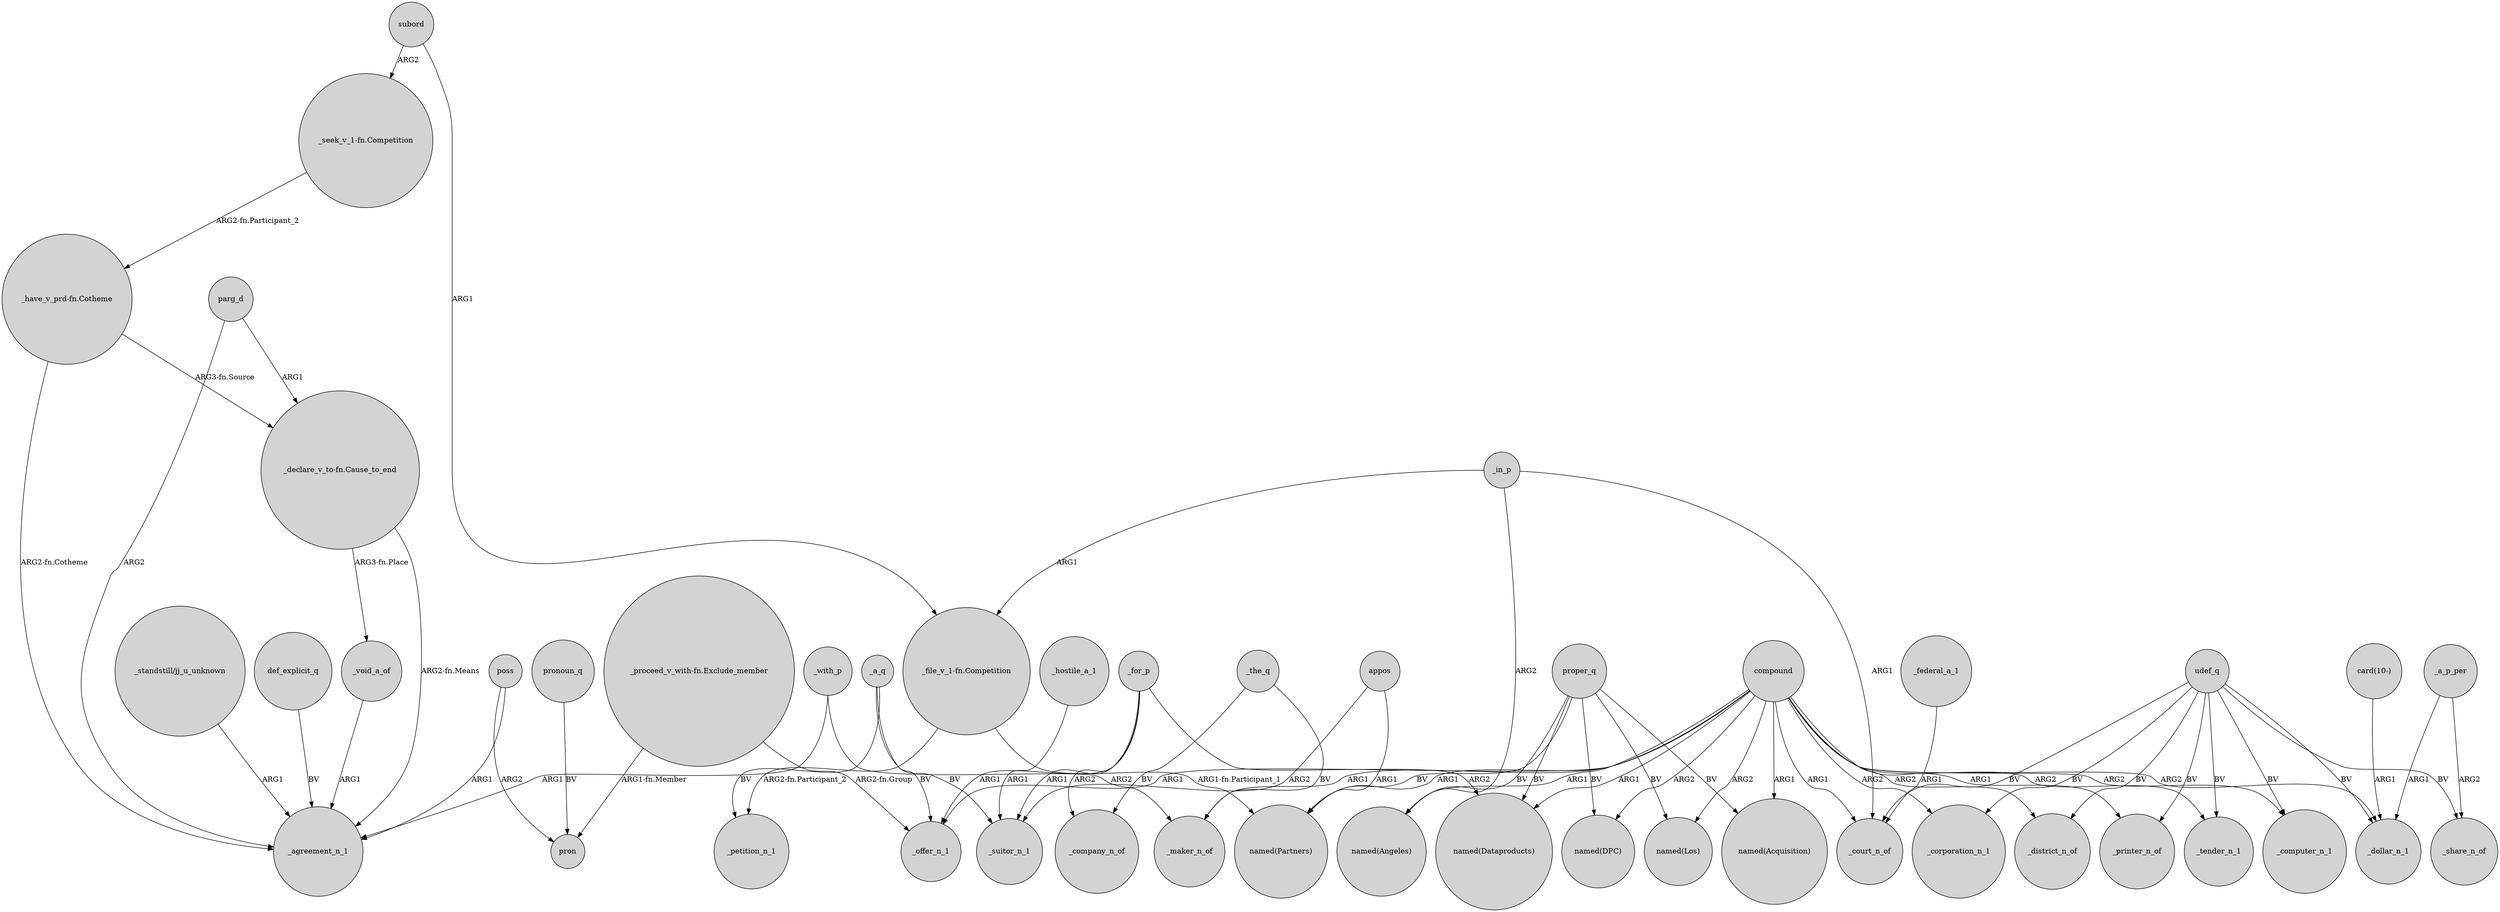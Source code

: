 digraph {
	node [shape=circle style=filled]
	subord -> "_seek_v_1-fn.Competition" [label=ARG2]
	_in_p -> _court_n_of [label=ARG1]
	_a_q -> _petition_n_1 [label=BV]
	_for_p -> _offer_n_1 [label=ARG1]
	def_explicit_q -> _agreement_n_1 [label=BV]
	parg_d -> _agreement_n_1 [label=ARG2]
	"card(10-)" -> _dollar_n_1 [label=ARG1]
	poss -> _agreement_n_1 [label=ARG1]
	_in_p -> "named(Angeles)" [label=ARG2]
	"_have_v_prd-fn.Cotheme" -> _agreement_n_1 [label="ARG2-fn.Cotheme"]
	"_proceed_v_with-fn.Exclude_member" -> pron [label="ARG1-fn.Member"]
	subord -> "_file_v_1-fn.Competition" [label=ARG1]
	compound -> _computer_n_1 [label=ARG2]
	_for_p -> "named(Dataproducts)" [label=ARG2]
	"_declare_v_to-fn.Cause_to_end" -> _agreement_n_1 [label="ARG2-fn.Means"]
	parg_d -> "_declare_v_to-fn.Cause_to_end" [label=ARG1]
	compound -> _dollar_n_1 [label=ARG2]
	proper_q -> "named(Partners)" [label=BV]
	compound -> "named(Dataproducts)" [label=ARG1]
	_hostile_a_1 -> _suitor_n_1 [label=ARG1]
	compound -> "named(Los)" [label=ARG2]
	appos -> "named(Partners)" [label=ARG1]
	compound -> "named(DPC)" [label=ARG2]
	"_file_v_1-fn.Competition" -> "named(Partners)" [label="ARG1-fn.Participant_1"]
	compound -> _offer_n_1 [label=ARG1]
	compound -> _district_n_of [label=ARG2]
	pronoun_q -> pron [label=BV]
	poss -> pron [label=ARG2]
	proper_q -> "named(DPC)" [label=BV]
	udef_q -> _tender_n_1 [label=BV]
	"_seek_v_1-fn.Competition" -> "_have_v_prd-fn.Cotheme" [label="ARG2-fn.Participant_2"]
	_a_p_per -> _share_n_of [label=ARG2]
	compound -> _tender_n_1 [label=ARG2]
	compound -> _court_n_of [label=ARG1]
	udef_q -> _share_n_of [label=BV]
	"_proceed_v_with-fn.Exclude_member" -> _offer_n_1 [label="ARG2-fn.Group"]
	udef_q -> _computer_n_1 [label=BV]
	compound -> "named(Angeles)" [label=ARG1]
	_in_p -> "_file_v_1-fn.Competition" [label=ARG1]
	compound -> "named(Acquisition)" [label=ARG1]
	udef_q -> _dollar_n_1 [label=BV]
	appos -> _suitor_n_1 [label=ARG2]
	"_have_v_prd-fn.Cotheme" -> "_declare_v_to-fn.Cause_to_end" [label="ARG3-fn.Source"]
	proper_q -> "named(Los)" [label=BV]
	_void_a_of -> _agreement_n_1 [label=ARG1]
	_a_p_per -> _dollar_n_1 [label=ARG1]
	_for_p -> _company_n_of [label=ARG2]
	udef_q -> _court_n_of [label=BV]
	proper_q -> "named(Angeles)" [label=BV]
	_with_p -> _maker_n_of [label=ARG2]
	compound -> _corporation_n_1 [label=ARG2]
	compound -> _maker_n_of [label=ARG1]
	proper_q -> "named(Acquisition)" [label=BV]
	udef_q -> _corporation_n_1 [label=BV]
	udef_q -> _printer_n_of [label=BV]
	"_file_v_1-fn.Competition" -> _petition_n_1 [label="ARG2-fn.Participant_2"]
	_a_q -> _offer_n_1 [label=BV]
	_the_q -> _maker_n_of [label=BV]
	_for_p -> _suitor_n_1 [label=ARG1]
	udef_q -> _district_n_of [label=BV]
	proper_q -> "named(Dataproducts)" [label=BV]
	_the_q -> _company_n_of [label=BV]
	"_declare_v_to-fn.Cause_to_end" -> _void_a_of [label="ARG3-fn.Place"]
	compound -> "named(Partners)" [label=ARG1]
	_federal_a_1 -> _court_n_of [label=ARG1]
	"_standstill/jj_u_unknown" -> _agreement_n_1 [label=ARG1]
	_a_q -> _suitor_n_1 [label=BV]
	compound -> _printer_n_of [label=ARG1]
	_with_p -> _agreement_n_1 [label=ARG1]
}
